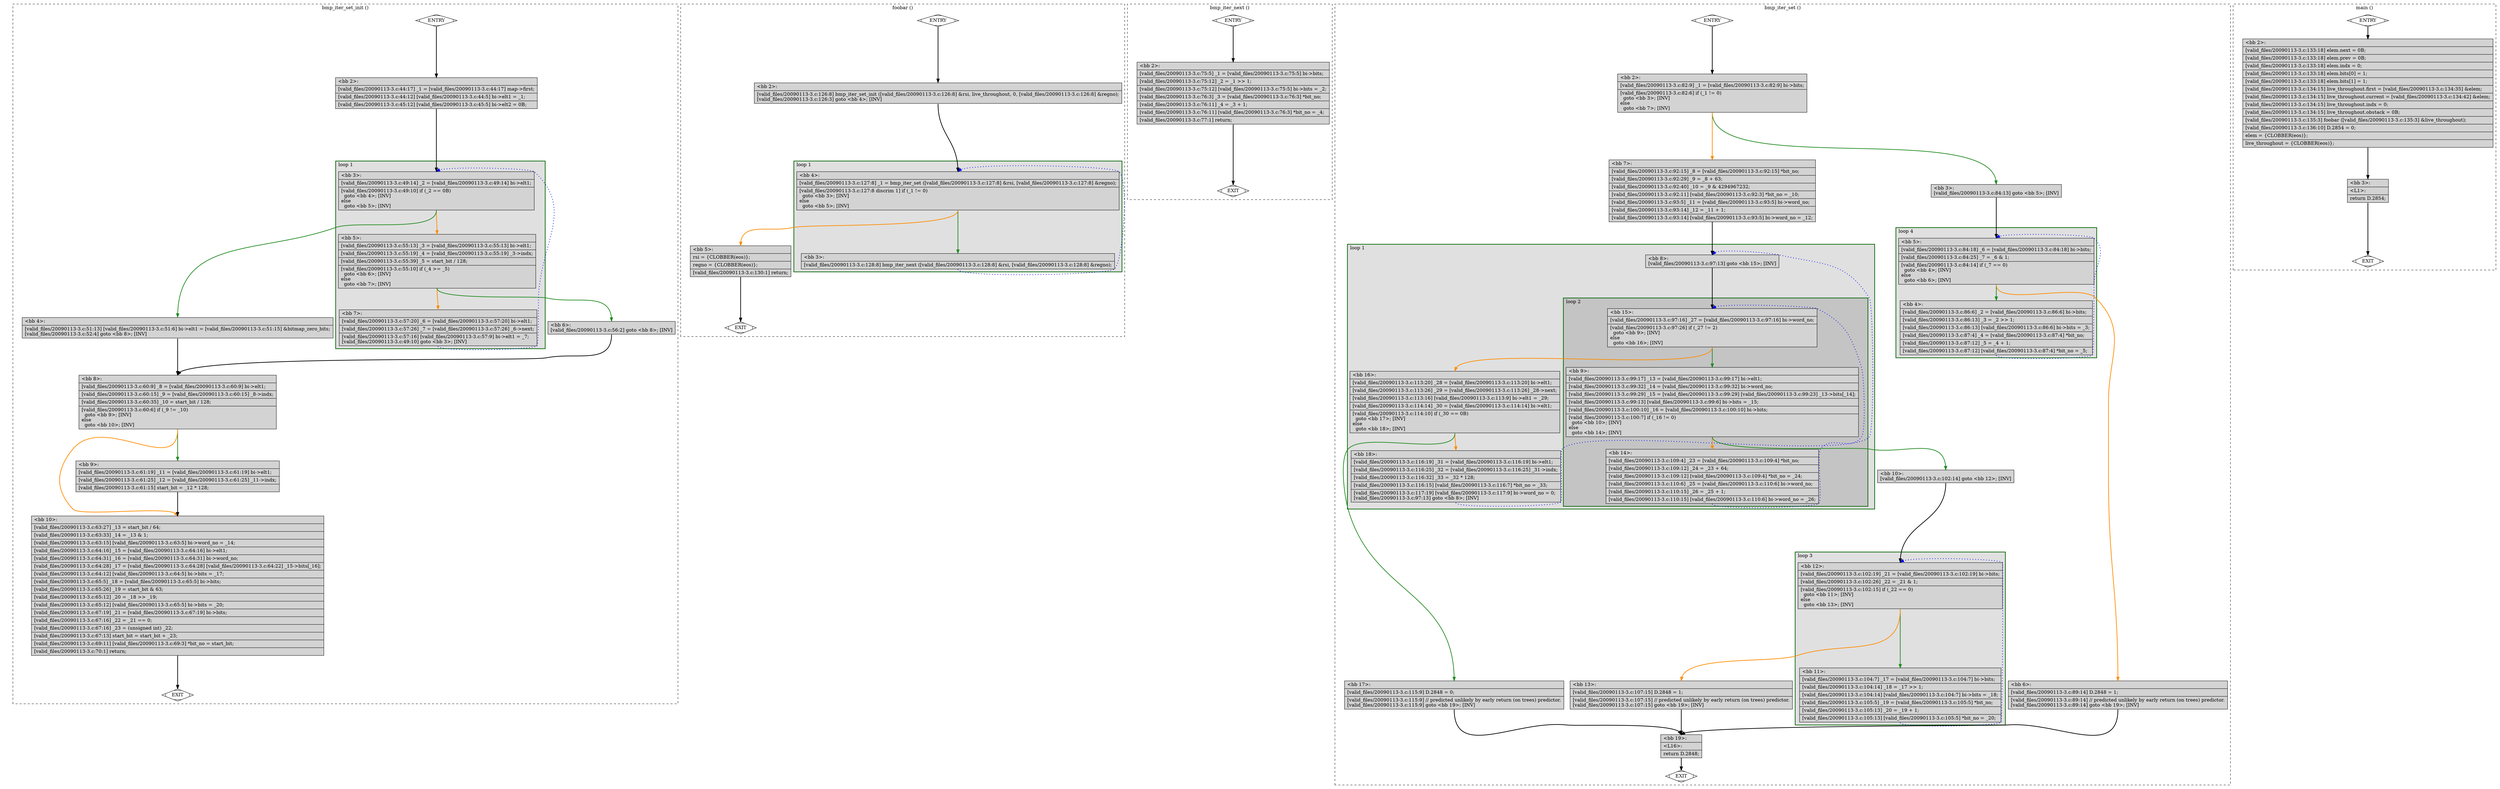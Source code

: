 digraph "a-20090113-3.c.015t.cfg" {
overlap=false;
subgraph "cluster_bmp_iter_set_init" {
	style="dashed";
	color="black";
	label="bmp_iter_set_init ()";
	subgraph cluster_0_1 {
	style="filled";
	color="darkgreen";
	fillcolor="grey88";
	label="loop 1";
	labeljust=l;
	penwidth=2;
	fn_0_basic_block_3 [shape=record,style=filled,fillcolor=lightgrey,label="{\<bb\ 3\>:\l\
|[valid_files/20090113-3.c:49:14]\ _2\ =\ [valid_files/20090113-3.c:49:14]\ bi-\>elt1;\l\
|[valid_files/20090113-3.c:49:10]\ if\ (_2\ ==\ 0B)\l\
\ \ goto\ \<bb\ 4\>;\ [INV]\l\
else\l\
\ \ goto\ \<bb\ 5\>;\ [INV]\l\
}"];

	fn_0_basic_block_5 [shape=record,style=filled,fillcolor=lightgrey,label="{\<bb\ 5\>:\l\
|[valid_files/20090113-3.c:55:13]\ _3\ =\ [valid_files/20090113-3.c:55:13]\ bi-\>elt1;\l\
|[valid_files/20090113-3.c:55:19]\ _4\ =\ [valid_files/20090113-3.c:55:19]\ _3-\>indx;\l\
|[valid_files/20090113-3.c:55:39]\ _5\ =\ start_bit\ /\ 128;\l\
|[valid_files/20090113-3.c:55:10]\ if\ (_4\ \>=\ _5)\l\
\ \ goto\ \<bb\ 6\>;\ [INV]\l\
else\l\
\ \ goto\ \<bb\ 7\>;\ [INV]\l\
}"];

	fn_0_basic_block_7 [shape=record,style=filled,fillcolor=lightgrey,label="{\<bb\ 7\>:\l\
|[valid_files/20090113-3.c:57:20]\ _6\ =\ [valid_files/20090113-3.c:57:20]\ bi-\>elt1;\l\
|[valid_files/20090113-3.c:57:26]\ _7\ =\ [valid_files/20090113-3.c:57:26]\ _6-\>next;\l\
|[valid_files/20090113-3.c:57:16]\ [valid_files/20090113-3.c:57:9]\ bi-\>elt1\ =\ _7;\l\
[valid_files/20090113-3.c:49:10]\ goto\ \<bb\ 3\>;\ [INV]\l\
}"];

	}
	fn_0_basic_block_0 [shape=Mdiamond,style=filled,fillcolor=white,label="ENTRY"];

	fn_0_basic_block_1 [shape=Mdiamond,style=filled,fillcolor=white,label="EXIT"];

	fn_0_basic_block_2 [shape=record,style=filled,fillcolor=lightgrey,label="{\<bb\ 2\>:\l\
|[valid_files/20090113-3.c:44:17]\ _1\ =\ [valid_files/20090113-3.c:44:17]\ map-\>first;\l\
|[valid_files/20090113-3.c:44:12]\ [valid_files/20090113-3.c:44:5]\ bi-\>elt1\ =\ _1;\l\
|[valid_files/20090113-3.c:45:12]\ [valid_files/20090113-3.c:45:5]\ bi-\>elt2\ =\ 0B;\l\
}"];

	fn_0_basic_block_4 [shape=record,style=filled,fillcolor=lightgrey,label="{\<bb\ 4\>:\l\
|[valid_files/20090113-3.c:51:13]\ [valid_files/20090113-3.c:51:6]\ bi-\>elt1\ =\ [valid_files/20090113-3.c:51:15]\ &bitmap_zero_bits;\l\
[valid_files/20090113-3.c:52:4]\ goto\ \<bb\ 8\>;\ [INV]\l\
}"];

	fn_0_basic_block_6 [shape=record,style=filled,fillcolor=lightgrey,label="{\<bb\ 6\>:\l\
[valid_files/20090113-3.c:56:2]\ goto\ \<bb\ 8\>;\ [INV]\l\
}"];

	fn_0_basic_block_8 [shape=record,style=filled,fillcolor=lightgrey,label="{\<bb\ 8\>:\l\
|[valid_files/20090113-3.c:60:9]\ _8\ =\ [valid_files/20090113-3.c:60:9]\ bi-\>elt1;\l\
|[valid_files/20090113-3.c:60:15]\ _9\ =\ [valid_files/20090113-3.c:60:15]\ _8-\>indx;\l\
|[valid_files/20090113-3.c:60:35]\ _10\ =\ start_bit\ /\ 128;\l\
|[valid_files/20090113-3.c:60:6]\ if\ (_9\ !=\ _10)\l\
\ \ goto\ \<bb\ 9\>;\ [INV]\l\
else\l\
\ \ goto\ \<bb\ 10\>;\ [INV]\l\
}"];

	fn_0_basic_block_9 [shape=record,style=filled,fillcolor=lightgrey,label="{\<bb\ 9\>:\l\
|[valid_files/20090113-3.c:61:19]\ _11\ =\ [valid_files/20090113-3.c:61:19]\ bi-\>elt1;\l\
|[valid_files/20090113-3.c:61:25]\ _12\ =\ [valid_files/20090113-3.c:61:25]\ _11-\>indx;\l\
|[valid_files/20090113-3.c:61:15]\ start_bit\ =\ _12\ *\ 128;\l\
}"];

	fn_0_basic_block_10 [shape=record,style=filled,fillcolor=lightgrey,label="{\<bb\ 10\>:\l\
|[valid_files/20090113-3.c:63:27]\ _13\ =\ start_bit\ /\ 64;\l\
|[valid_files/20090113-3.c:63:33]\ _14\ =\ _13\ &\ 1;\l\
|[valid_files/20090113-3.c:63:15]\ [valid_files/20090113-3.c:63:5]\ bi-\>word_no\ =\ _14;\l\
|[valid_files/20090113-3.c:64:16]\ _15\ =\ [valid_files/20090113-3.c:64:16]\ bi-\>elt1;\l\
|[valid_files/20090113-3.c:64:31]\ _16\ =\ [valid_files/20090113-3.c:64:31]\ bi-\>word_no;\l\
|[valid_files/20090113-3.c:64:28]\ _17\ =\ [valid_files/20090113-3.c:64:28]\ [valid_files/20090113-3.c:64:22]\ _15-\>bits[_16];\l\
|[valid_files/20090113-3.c:64:12]\ [valid_files/20090113-3.c:64:5]\ bi-\>bits\ =\ _17;\l\
|[valid_files/20090113-3.c:65:5]\ _18\ =\ [valid_files/20090113-3.c:65:5]\ bi-\>bits;\l\
|[valid_files/20090113-3.c:65:26]\ _19\ =\ start_bit\ &\ 63;\l\
|[valid_files/20090113-3.c:65:12]\ _20\ =\ _18\ \>\>\ _19;\l\
|[valid_files/20090113-3.c:65:12]\ [valid_files/20090113-3.c:65:5]\ bi-\>bits\ =\ _20;\l\
|[valid_files/20090113-3.c:67:19]\ _21\ =\ [valid_files/20090113-3.c:67:19]\ bi-\>bits;\l\
|[valid_files/20090113-3.c:67:16]\ _22\ =\ _21\ ==\ 0;\l\
|[valid_files/20090113-3.c:67:16]\ _23\ =\ (unsigned\ int)\ _22;\l\
|[valid_files/20090113-3.c:67:13]\ start_bit\ =\ start_bit\ +\ _23;\l\
|[valid_files/20090113-3.c:69:11]\ [valid_files/20090113-3.c:69:3]\ *bit_no\ =\ start_bit;\l\
|[valid_files/20090113-3.c:70:1]\ return;\l\
}"];

	fn_0_basic_block_0:s -> fn_0_basic_block_2:n [style="solid,bold",color=black,weight=100,constraint=true];
	fn_0_basic_block_2:s -> fn_0_basic_block_3:n [style="solid,bold",color=black,weight=100,constraint=true];
	fn_0_basic_block_3:s -> fn_0_basic_block_4:n [style="solid,bold",color=forestgreen,weight=10,constraint=true];
	fn_0_basic_block_3:s -> fn_0_basic_block_5:n [style="solid,bold",color=darkorange,weight=10,constraint=true];
	fn_0_basic_block_4:s -> fn_0_basic_block_8:n [style="solid,bold",color=black,weight=100,constraint=true];
	fn_0_basic_block_5:s -> fn_0_basic_block_6:n [style="solid,bold",color=forestgreen,weight=10,constraint=true];
	fn_0_basic_block_5:s -> fn_0_basic_block_7:n [style="solid,bold",color=darkorange,weight=10,constraint=true];
	fn_0_basic_block_6:s -> fn_0_basic_block_8:n [style="solid,bold",color=black,weight=100,constraint=true];
	fn_0_basic_block_7:s -> fn_0_basic_block_3:n [style="dotted,bold",color=blue,weight=10,constraint=false];
	fn_0_basic_block_8:s -> fn_0_basic_block_9:n [style="solid,bold",color=forestgreen,weight=10,constraint=true];
	fn_0_basic_block_8:s -> fn_0_basic_block_10:n [style="solid,bold",color=darkorange,weight=10,constraint=true];
	fn_0_basic_block_9:s -> fn_0_basic_block_10:n [style="solid,bold",color=black,weight=100,constraint=true];
	fn_0_basic_block_10:s -> fn_0_basic_block_1:n [style="solid,bold",color=black,weight=10,constraint=true];
	fn_0_basic_block_0:s -> fn_0_basic_block_1:n [style="invis",constraint=true];
}
subgraph "cluster_foobar" {
	style="dashed";
	color="black";
	label="foobar ()";
	subgraph cluster_3_1 {
	style="filled";
	color="darkgreen";
	fillcolor="grey88";
	label="loop 1";
	labeljust=l;
	penwidth=2;
	fn_3_basic_block_4 [shape=record,style=filled,fillcolor=lightgrey,label="{\<bb\ 4\>:\l\
|[valid_files/20090113-3.c:127:8]\ _1\ =\ bmp_iter_set\ ([valid_files/20090113-3.c:127:8]\ &rsi,\ [valid_files/20090113-3.c:127:8]\ &regno);\l\
|[valid_files/20090113-3.c:127:8\ discrim\ 1]\ if\ (_1\ !=\ 0)\l\
\ \ goto\ \<bb\ 3\>;\ [INV]\l\
else\l\
\ \ goto\ \<bb\ 5\>;\ [INV]\l\
}"];

	fn_3_basic_block_3 [shape=record,style=filled,fillcolor=lightgrey,label="{\<bb\ 3\>:\l\
|[valid_files/20090113-3.c:128:8]\ bmp_iter_next\ ([valid_files/20090113-3.c:128:8]\ &rsi,\ [valid_files/20090113-3.c:128:8]\ &regno);\l\
}"];

	}
	fn_3_basic_block_0 [shape=Mdiamond,style=filled,fillcolor=white,label="ENTRY"];

	fn_3_basic_block_1 [shape=Mdiamond,style=filled,fillcolor=white,label="EXIT"];

	fn_3_basic_block_2 [shape=record,style=filled,fillcolor=lightgrey,label="{\<bb\ 2\>:\l\
|[valid_files/20090113-3.c:126:8]\ bmp_iter_set_init\ ([valid_files/20090113-3.c:126:8]\ &rsi,\ live_throughout,\ 0,\ [valid_files/20090113-3.c:126:8]\ &regno);\l\
[valid_files/20090113-3.c:126:3]\ goto\ \<bb\ 4\>;\ [INV]\l\
}"];

	fn_3_basic_block_5 [shape=record,style=filled,fillcolor=lightgrey,label="{\<bb\ 5\>:\l\
|rsi\ =\ \{CLOBBER(eos)\};\l\
|regno\ =\ \{CLOBBER(eos)\};\l\
|[valid_files/20090113-3.c:130:1]\ return;\l\
}"];

	fn_3_basic_block_0:s -> fn_3_basic_block_2:n [style="solid,bold",color=black,weight=100,constraint=true];
	fn_3_basic_block_2:s -> fn_3_basic_block_4:n [style="solid,bold",color=black,weight=100,constraint=true];
	fn_3_basic_block_3:s -> fn_3_basic_block_4:n [style="dotted,bold",color=blue,weight=10,constraint=false];
	fn_3_basic_block_4:s -> fn_3_basic_block_3:n [style="solid,bold",color=forestgreen,weight=10,constraint=true];
	fn_3_basic_block_4:s -> fn_3_basic_block_5:n [style="solid,bold",color=darkorange,weight=10,constraint=true];
	fn_3_basic_block_5:s -> fn_3_basic_block_1:n [style="solid,bold",color=black,weight=10,constraint=true];
	fn_3_basic_block_0:s -> fn_3_basic_block_1:n [style="invis",constraint=true];
}
subgraph "cluster_bmp_iter_next" {
	style="dashed";
	color="black";
	label="bmp_iter_next ()";
	fn_1_basic_block_0 [shape=Mdiamond,style=filled,fillcolor=white,label="ENTRY"];

	fn_1_basic_block_1 [shape=Mdiamond,style=filled,fillcolor=white,label="EXIT"];

	fn_1_basic_block_2 [shape=record,style=filled,fillcolor=lightgrey,label="{\<bb\ 2\>:\l\
|[valid_files/20090113-3.c:75:5]\ _1\ =\ [valid_files/20090113-3.c:75:5]\ bi-\>bits;\l\
|[valid_files/20090113-3.c:75:12]\ _2\ =\ _1\ \>\>\ 1;\l\
|[valid_files/20090113-3.c:75:12]\ [valid_files/20090113-3.c:75:5]\ bi-\>bits\ =\ _2;\l\
|[valid_files/20090113-3.c:76:3]\ _3\ =\ [valid_files/20090113-3.c:76:3]\ *bit_no;\l\
|[valid_files/20090113-3.c:76:11]\ _4\ =\ _3\ +\ 1;\l\
|[valid_files/20090113-3.c:76:11]\ [valid_files/20090113-3.c:76:3]\ *bit_no\ =\ _4;\l\
|[valid_files/20090113-3.c:77:1]\ return;\l\
}"];

	fn_1_basic_block_0:s -> fn_1_basic_block_2:n [style="solid,bold",color=black,weight=100,constraint=true];
	fn_1_basic_block_2:s -> fn_1_basic_block_1:n [style="solid,bold",color=black,weight=10,constraint=true];
	fn_1_basic_block_0:s -> fn_1_basic_block_1:n [style="invis",constraint=true];
}
subgraph "cluster_bmp_iter_set" {
	style="dashed";
	color="black";
	label="bmp_iter_set ()";
	subgraph cluster_2_4 {
	style="filled";
	color="darkgreen";
	fillcolor="grey88";
	label="loop 4";
	labeljust=l;
	penwidth=2;
	fn_2_basic_block_5 [shape=record,style=filled,fillcolor=lightgrey,label="{\<bb\ 5\>:\l\
|[valid_files/20090113-3.c:84:18]\ _6\ =\ [valid_files/20090113-3.c:84:18]\ bi-\>bits;\l\
|[valid_files/20090113-3.c:84:25]\ _7\ =\ _6\ &\ 1;\l\
|[valid_files/20090113-3.c:84:14]\ if\ (_7\ ==\ 0)\l\
\ \ goto\ \<bb\ 4\>;\ [INV]\l\
else\l\
\ \ goto\ \<bb\ 6\>;\ [INV]\l\
}"];

	fn_2_basic_block_4 [shape=record,style=filled,fillcolor=lightgrey,label="{\<bb\ 4\>:\l\
|[valid_files/20090113-3.c:86:6]\ _2\ =\ [valid_files/20090113-3.c:86:6]\ bi-\>bits;\l\
|[valid_files/20090113-3.c:86:13]\ _3\ =\ _2\ \>\>\ 1;\l\
|[valid_files/20090113-3.c:86:13]\ [valid_files/20090113-3.c:86:6]\ bi-\>bits\ =\ _3;\l\
|[valid_files/20090113-3.c:87:4]\ _4\ =\ [valid_files/20090113-3.c:87:4]\ *bit_no;\l\
|[valid_files/20090113-3.c:87:12]\ _5\ =\ _4\ +\ 1;\l\
|[valid_files/20090113-3.c:87:12]\ [valid_files/20090113-3.c:87:4]\ *bit_no\ =\ _5;\l\
}"];

	}
	subgraph cluster_2_3 {
	style="filled";
	color="darkgreen";
	fillcolor="grey88";
	label="loop 3";
	labeljust=l;
	penwidth=2;
	fn_2_basic_block_12 [shape=record,style=filled,fillcolor=lightgrey,label="{\<bb\ 12\>:\l\
|[valid_files/20090113-3.c:102:19]\ _21\ =\ [valid_files/20090113-3.c:102:19]\ bi-\>bits;\l\
|[valid_files/20090113-3.c:102:26]\ _22\ =\ _21\ &\ 1;\l\
|[valid_files/20090113-3.c:102:15]\ if\ (_22\ ==\ 0)\l\
\ \ goto\ \<bb\ 11\>;\ [INV]\l\
else\l\
\ \ goto\ \<bb\ 13\>;\ [INV]\l\
}"];

	fn_2_basic_block_11 [shape=record,style=filled,fillcolor=lightgrey,label="{\<bb\ 11\>:\l\
|[valid_files/20090113-3.c:104:7]\ _17\ =\ [valid_files/20090113-3.c:104:7]\ bi-\>bits;\l\
|[valid_files/20090113-3.c:104:14]\ _18\ =\ _17\ \>\>\ 1;\l\
|[valid_files/20090113-3.c:104:14]\ [valid_files/20090113-3.c:104:7]\ bi-\>bits\ =\ _18;\l\
|[valid_files/20090113-3.c:105:5]\ _19\ =\ [valid_files/20090113-3.c:105:5]\ *bit_no;\l\
|[valid_files/20090113-3.c:105:13]\ _20\ =\ _19\ +\ 1;\l\
|[valid_files/20090113-3.c:105:13]\ [valid_files/20090113-3.c:105:5]\ *bit_no\ =\ _20;\l\
}"];

	}
	subgraph cluster_2_1 {
	style="filled";
	color="darkgreen";
	fillcolor="grey88";
	label="loop 1";
	labeljust=l;
	penwidth=2;
	subgraph cluster_2_2 {
	style="filled";
	color="darkgreen";
	fillcolor="grey77";
	label="loop 2";
	labeljust=l;
	penwidth=2;
	fn_2_basic_block_15 [shape=record,style=filled,fillcolor=lightgrey,label="{\<bb\ 15\>:\l\
|[valid_files/20090113-3.c:97:16]\ _27\ =\ [valid_files/20090113-3.c:97:16]\ bi-\>word_no;\l\
|[valid_files/20090113-3.c:97:26]\ if\ (_27\ !=\ 2)\l\
\ \ goto\ \<bb\ 9\>;\ [INV]\l\
else\l\
\ \ goto\ \<bb\ 16\>;\ [INV]\l\
}"];

	fn_2_basic_block_9 [shape=record,style=filled,fillcolor=lightgrey,label="{\<bb\ 9\>:\l\
|[valid_files/20090113-3.c:99:17]\ _13\ =\ [valid_files/20090113-3.c:99:17]\ bi-\>elt1;\l\
|[valid_files/20090113-3.c:99:32]\ _14\ =\ [valid_files/20090113-3.c:99:32]\ bi-\>word_no;\l\
|[valid_files/20090113-3.c:99:29]\ _15\ =\ [valid_files/20090113-3.c:99:29]\ [valid_files/20090113-3.c:99:23]\ _13-\>bits[_14];\l\
|[valid_files/20090113-3.c:99:13]\ [valid_files/20090113-3.c:99:6]\ bi-\>bits\ =\ _15;\l\
|[valid_files/20090113-3.c:100:10]\ _16\ =\ [valid_files/20090113-3.c:100:10]\ bi-\>bits;\l\
|[valid_files/20090113-3.c:100:7]\ if\ (_16\ !=\ 0)\l\
\ \ goto\ \<bb\ 10\>;\ [INV]\l\
else\l\
\ \ goto\ \<bb\ 14\>;\ [INV]\l\
}"];

	fn_2_basic_block_14 [shape=record,style=filled,fillcolor=lightgrey,label="{\<bb\ 14\>:\l\
|[valid_files/20090113-3.c:109:4]\ _23\ =\ [valid_files/20090113-3.c:109:4]\ *bit_no;\l\
|[valid_files/20090113-3.c:109:12]\ _24\ =\ _23\ +\ 64;\l\
|[valid_files/20090113-3.c:109:12]\ [valid_files/20090113-3.c:109:4]\ *bit_no\ =\ _24;\l\
|[valid_files/20090113-3.c:110:6]\ _25\ =\ [valid_files/20090113-3.c:110:6]\ bi-\>word_no;\l\
|[valid_files/20090113-3.c:110:15]\ _26\ =\ _25\ +\ 1;\l\
|[valid_files/20090113-3.c:110:15]\ [valid_files/20090113-3.c:110:6]\ bi-\>word_no\ =\ _26;\l\
}"];

	}
	fn_2_basic_block_8 [shape=record,style=filled,fillcolor=lightgrey,label="{\<bb\ 8\>:\l\
[valid_files/20090113-3.c:97:13]\ goto\ \<bb\ 15\>;\ [INV]\l\
}"];

	fn_2_basic_block_16 [shape=record,style=filled,fillcolor=lightgrey,label="{\<bb\ 16\>:\l\
|[valid_files/20090113-3.c:113:20]\ _28\ =\ [valid_files/20090113-3.c:113:20]\ bi-\>elt1;\l\
|[valid_files/20090113-3.c:113:26]\ _29\ =\ [valid_files/20090113-3.c:113:26]\ _28-\>next;\l\
|[valid_files/20090113-3.c:113:16]\ [valid_files/20090113-3.c:113:9]\ bi-\>elt1\ =\ _29;\l\
|[valid_files/20090113-3.c:114:14]\ _30\ =\ [valid_files/20090113-3.c:114:14]\ bi-\>elt1;\l\
|[valid_files/20090113-3.c:114:10]\ if\ (_30\ ==\ 0B)\l\
\ \ goto\ \<bb\ 17\>;\ [INV]\l\
else\l\
\ \ goto\ \<bb\ 18\>;\ [INV]\l\
}"];

	fn_2_basic_block_18 [shape=record,style=filled,fillcolor=lightgrey,label="{\<bb\ 18\>:\l\
|[valid_files/20090113-3.c:116:19]\ _31\ =\ [valid_files/20090113-3.c:116:19]\ bi-\>elt1;\l\
|[valid_files/20090113-3.c:116:25]\ _32\ =\ [valid_files/20090113-3.c:116:25]\ _31-\>indx;\l\
|[valid_files/20090113-3.c:116:32]\ _33\ =\ _32\ *\ 128;\l\
|[valid_files/20090113-3.c:116:15]\ [valid_files/20090113-3.c:116:7]\ *bit_no\ =\ _33;\l\
|[valid_files/20090113-3.c:117:19]\ [valid_files/20090113-3.c:117:9]\ bi-\>word_no\ =\ 0;\l\
[valid_files/20090113-3.c:97:13]\ goto\ \<bb\ 8\>;\ [INV]\l\
}"];

	}
	fn_2_basic_block_0 [shape=Mdiamond,style=filled,fillcolor=white,label="ENTRY"];

	fn_2_basic_block_1 [shape=Mdiamond,style=filled,fillcolor=white,label="EXIT"];

	fn_2_basic_block_2 [shape=record,style=filled,fillcolor=lightgrey,label="{\<bb\ 2\>:\l\
|[valid_files/20090113-3.c:82:9]\ _1\ =\ [valid_files/20090113-3.c:82:9]\ bi-\>bits;\l\
|[valid_files/20090113-3.c:82:6]\ if\ (_1\ !=\ 0)\l\
\ \ goto\ \<bb\ 3\>;\ [INV]\l\
else\l\
\ \ goto\ \<bb\ 7\>;\ [INV]\l\
}"];

	fn_2_basic_block_3 [shape=record,style=filled,fillcolor=lightgrey,label="{\<bb\ 3\>:\l\
[valid_files/20090113-3.c:84:13]\ goto\ \<bb\ 5\>;\ [INV]\l\
}"];

	fn_2_basic_block_6 [shape=record,style=filled,fillcolor=lightgrey,label="{\<bb\ 6\>:\l\
|[valid_files/20090113-3.c:89:14]\ D.2848\ =\ 1;\l\
|[valid_files/20090113-3.c:89:14]\ //\ predicted\ unlikely\ by\ early\ return\ (on\ trees)\ predictor.\l\
[valid_files/20090113-3.c:89:14]\ goto\ \<bb\ 19\>;\ [INV]\l\
}"];

	fn_2_basic_block_7 [shape=record,style=filled,fillcolor=lightgrey,label="{\<bb\ 7\>:\l\
|[valid_files/20090113-3.c:92:15]\ _8\ =\ [valid_files/20090113-3.c:92:15]\ *bit_no;\l\
|[valid_files/20090113-3.c:92:29]\ _9\ =\ _8\ +\ 63;\l\
|[valid_files/20090113-3.c:92:40]\ _10\ =\ _9\ &\ 4294967232;\l\
|[valid_files/20090113-3.c:92:11]\ [valid_files/20090113-3.c:92:3]\ *bit_no\ =\ _10;\l\
|[valid_files/20090113-3.c:93:5]\ _11\ =\ [valid_files/20090113-3.c:93:5]\ bi-\>word_no;\l\
|[valid_files/20090113-3.c:93:14]\ _12\ =\ _11\ +\ 1;\l\
|[valid_files/20090113-3.c:93:14]\ [valid_files/20090113-3.c:93:5]\ bi-\>word_no\ =\ _12;\l\
}"];

	fn_2_basic_block_10 [shape=record,style=filled,fillcolor=lightgrey,label="{\<bb\ 10\>:\l\
[valid_files/20090113-3.c:102:14]\ goto\ \<bb\ 12\>;\ [INV]\l\
}"];

	fn_2_basic_block_13 [shape=record,style=filled,fillcolor=lightgrey,label="{\<bb\ 13\>:\l\
|[valid_files/20090113-3.c:107:15]\ D.2848\ =\ 1;\l\
|[valid_files/20090113-3.c:107:15]\ //\ predicted\ unlikely\ by\ early\ return\ (on\ trees)\ predictor.\l\
[valid_files/20090113-3.c:107:15]\ goto\ \<bb\ 19\>;\ [INV]\l\
}"];

	fn_2_basic_block_17 [shape=record,style=filled,fillcolor=lightgrey,label="{\<bb\ 17\>:\l\
|[valid_files/20090113-3.c:115:9]\ D.2848\ =\ 0;\l\
|[valid_files/20090113-3.c:115:9]\ //\ predicted\ unlikely\ by\ early\ return\ (on\ trees)\ predictor.\l\
[valid_files/20090113-3.c:115:9]\ goto\ \<bb\ 19\>;\ [INV]\l\
}"];

	fn_2_basic_block_19 [shape=record,style=filled,fillcolor=lightgrey,label="{\<bb\ 19\>:\l\
|\<L16\>:\l\
|return\ D.2848;\l\
}"];

	fn_2_basic_block_0:s -> fn_2_basic_block_2:n [style="solid,bold",color=black,weight=100,constraint=true];
	fn_2_basic_block_2:s -> fn_2_basic_block_3:n [style="solid,bold",color=forestgreen,weight=10,constraint=true];
	fn_2_basic_block_2:s -> fn_2_basic_block_7:n [style="solid,bold",color=darkorange,weight=10,constraint=true];
	fn_2_basic_block_3:s -> fn_2_basic_block_5:n [style="solid,bold",color=black,weight=100,constraint=true];
	fn_2_basic_block_4:s -> fn_2_basic_block_5:n [style="dotted,bold",color=blue,weight=10,constraint=false];
	fn_2_basic_block_5:s -> fn_2_basic_block_4:n [style="solid,bold",color=forestgreen,weight=10,constraint=true];
	fn_2_basic_block_5:s -> fn_2_basic_block_6:n [style="solid,bold",color=darkorange,weight=10,constraint=true];
	fn_2_basic_block_6:s -> fn_2_basic_block_19:n [style="solid,bold",color=black,weight=100,constraint=true];
	fn_2_basic_block_7:s -> fn_2_basic_block_8:n [style="solid,bold",color=black,weight=100,constraint=true];
	fn_2_basic_block_8:s -> fn_2_basic_block_15:n [style="solid,bold",color=black,weight=100,constraint=true];
	fn_2_basic_block_9:s -> fn_2_basic_block_10:n [style="solid,bold",color=forestgreen,weight=10,constraint=true];
	fn_2_basic_block_9:s -> fn_2_basic_block_14:n [style="solid,bold",color=darkorange,weight=10,constraint=true];
	fn_2_basic_block_10:s -> fn_2_basic_block_12:n [style="solid,bold",color=black,weight=100,constraint=true];
	fn_2_basic_block_11:s -> fn_2_basic_block_12:n [style="dotted,bold",color=blue,weight=10,constraint=false];
	fn_2_basic_block_12:s -> fn_2_basic_block_11:n [style="solid,bold",color=forestgreen,weight=10,constraint=true];
	fn_2_basic_block_12:s -> fn_2_basic_block_13:n [style="solid,bold",color=darkorange,weight=10,constraint=true];
	fn_2_basic_block_13:s -> fn_2_basic_block_19:n [style="solid,bold",color=black,weight=100,constraint=true];
	fn_2_basic_block_14:s -> fn_2_basic_block_15:n [style="dotted,bold",color=blue,weight=10,constraint=false];
	fn_2_basic_block_15:s -> fn_2_basic_block_9:n [style="solid,bold",color=forestgreen,weight=10,constraint=true];
	fn_2_basic_block_15:s -> fn_2_basic_block_16:n [style="solid,bold",color=darkorange,weight=10,constraint=true];
	fn_2_basic_block_16:s -> fn_2_basic_block_17:n [style="solid,bold",color=forestgreen,weight=10,constraint=true];
	fn_2_basic_block_16:s -> fn_2_basic_block_18:n [style="solid,bold",color=darkorange,weight=10,constraint=true];
	fn_2_basic_block_17:s -> fn_2_basic_block_19:n [style="solid,bold",color=black,weight=100,constraint=true];
	fn_2_basic_block_18:s -> fn_2_basic_block_8:n [style="dotted,bold",color=blue,weight=10,constraint=false];
	fn_2_basic_block_19:s -> fn_2_basic_block_1:n [style="solid,bold",color=black,weight=10,constraint=true];
	fn_2_basic_block_0:s -> fn_2_basic_block_1:n [style="invis",constraint=true];
}
subgraph "cluster_main" {
	style="dashed";
	color="black";
	label="main ()";
	fn_4_basic_block_0 [shape=Mdiamond,style=filled,fillcolor=white,label="ENTRY"];

	fn_4_basic_block_1 [shape=Mdiamond,style=filled,fillcolor=white,label="EXIT"];

	fn_4_basic_block_2 [shape=record,style=filled,fillcolor=lightgrey,label="{\<bb\ 2\>:\l\
|[valid_files/20090113-3.c:133:18]\ elem.next\ =\ 0B;\l\
|[valid_files/20090113-3.c:133:18]\ elem.prev\ =\ 0B;\l\
|[valid_files/20090113-3.c:133:18]\ elem.indx\ =\ 0;\l\
|[valid_files/20090113-3.c:133:18]\ elem.bits[0]\ =\ 1;\l\
|[valid_files/20090113-3.c:133:18]\ elem.bits[1]\ =\ 1;\l\
|[valid_files/20090113-3.c:134:15]\ live_throughout.first\ =\ [valid_files/20090113-3.c:134:35]\ &elem;\l\
|[valid_files/20090113-3.c:134:15]\ live_throughout.current\ =\ [valid_files/20090113-3.c:134:42]\ &elem;\l\
|[valid_files/20090113-3.c:134:15]\ live_throughout.indx\ =\ 0;\l\
|[valid_files/20090113-3.c:134:15]\ live_throughout.obstack\ =\ 0B;\l\
|[valid_files/20090113-3.c:135:3]\ foobar\ ([valid_files/20090113-3.c:135:3]\ &live_throughout);\l\
|[valid_files/20090113-3.c:136:10]\ D.2854\ =\ 0;\l\
|elem\ =\ \{CLOBBER(eos)\};\l\
|live_throughout\ =\ \{CLOBBER(eos)\};\l\
}"];

	fn_4_basic_block_3 [shape=record,style=filled,fillcolor=lightgrey,label="{\<bb\ 3\>:\l\
|\<L1\>:\l\
|return\ D.2854;\l\
}"];

	fn_4_basic_block_0:s -> fn_4_basic_block_2:n [style="solid,bold",color=black,weight=100,constraint=true];
	fn_4_basic_block_2:s -> fn_4_basic_block_3:n [style="solid,bold",color=black,weight=100,constraint=true];
	fn_4_basic_block_3:s -> fn_4_basic_block_1:n [style="solid,bold",color=black,weight=10,constraint=true];
	fn_4_basic_block_0:s -> fn_4_basic_block_1:n [style="invis",constraint=true];
}
}
